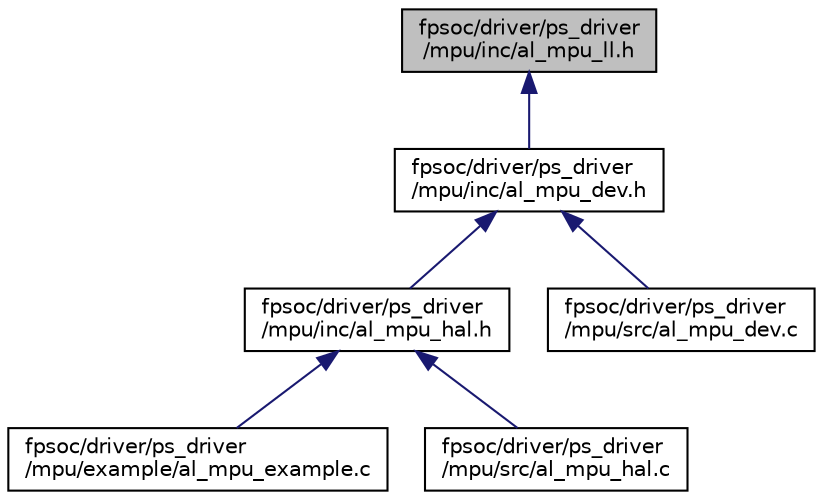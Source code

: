 digraph "fpsoc/driver/ps_driver/mpu/inc/al_mpu_ll.h"
{
  edge [fontname="Helvetica",fontsize="10",labelfontname="Helvetica",labelfontsize="10"];
  node [fontname="Helvetica",fontsize="10",shape=record];
  Node4 [label="fpsoc/driver/ps_driver\l/mpu/inc/al_mpu_ll.h",height=0.2,width=0.4,color="black", fillcolor="grey75", style="filled", fontcolor="black"];
  Node4 -> Node5 [dir="back",color="midnightblue",fontsize="10",style="solid",fontname="Helvetica"];
  Node5 [label="fpsoc/driver/ps_driver\l/mpu/inc/al_mpu_dev.h",height=0.2,width=0.4,color="black", fillcolor="white", style="filled",URL="$al__mpu__dev_8h.html"];
  Node5 -> Node6 [dir="back",color="midnightblue",fontsize="10",style="solid",fontname="Helvetica"];
  Node6 [label="fpsoc/driver/ps_driver\l/mpu/inc/al_mpu_hal.h",height=0.2,width=0.4,color="black", fillcolor="white", style="filled",URL="$al__mpu__hal_8h.html"];
  Node6 -> Node7 [dir="back",color="midnightblue",fontsize="10",style="solid",fontname="Helvetica"];
  Node7 [label="fpsoc/driver/ps_driver\l/mpu/example/al_mpu_example.c",height=0.2,width=0.4,color="black", fillcolor="white", style="filled",URL="$al__mpu__example_8c.html"];
  Node6 -> Node8 [dir="back",color="midnightblue",fontsize="10",style="solid",fontname="Helvetica"];
  Node8 [label="fpsoc/driver/ps_driver\l/mpu/src/al_mpu_hal.c",height=0.2,width=0.4,color="black", fillcolor="white", style="filled",URL="$al__mpu__hal_8c.html"];
  Node5 -> Node9 [dir="back",color="midnightblue",fontsize="10",style="solid",fontname="Helvetica"];
  Node9 [label="fpsoc/driver/ps_driver\l/mpu/src/al_mpu_dev.c",height=0.2,width=0.4,color="black", fillcolor="white", style="filled",URL="$al__mpu__dev_8c.html"];
}
